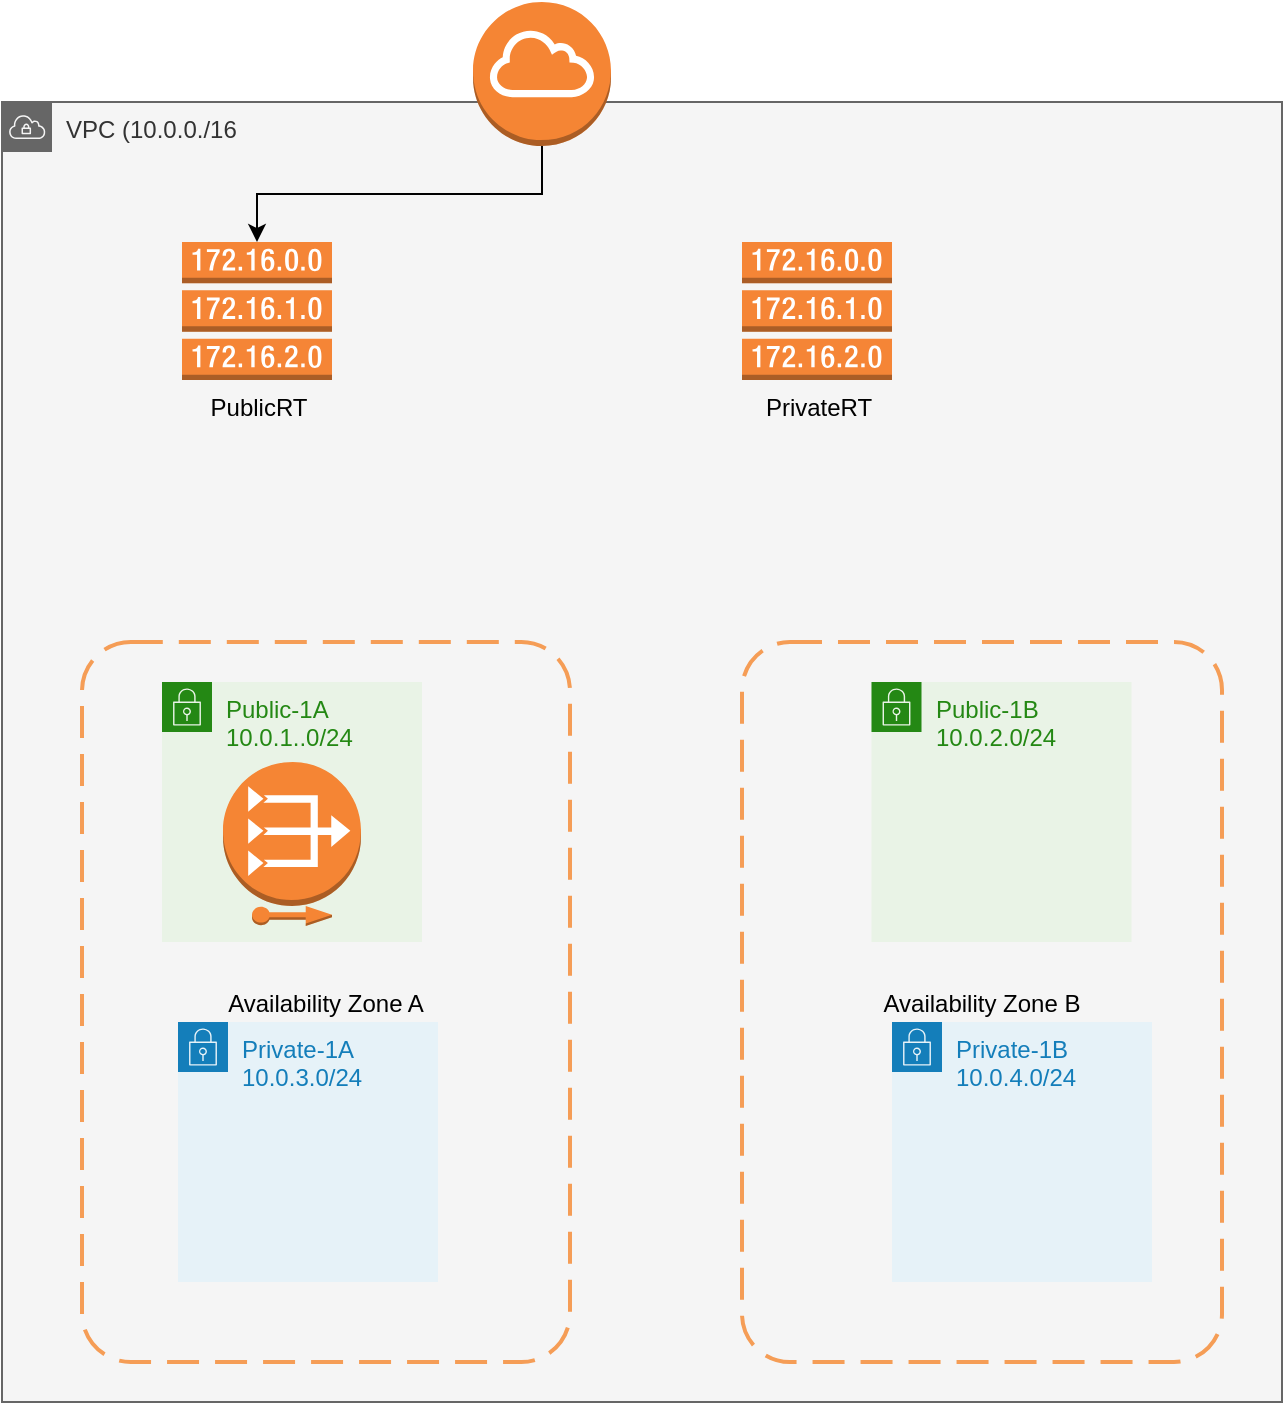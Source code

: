 <mxfile version="20.2.0" type="github"><diagram id="ZY8hVszz2X0-gIm421-Q" name="Page-1"><mxGraphModel dx="1422" dy="794" grid="1" gridSize="10" guides="1" tooltips="1" connect="1" arrows="1" fold="1" page="1" pageScale="1" pageWidth="850" pageHeight="1100" math="0" shadow="0"><root><mxCell id="0"/><mxCell id="1" parent="0"/><mxCell id="GQoJkFNCrAbrMLzoYcHO-8" value="VPC (10.0.0./16" style="sketch=0;outlineConnect=0;html=1;whiteSpace=wrap;fontSize=12;fontStyle=0;shape=mxgraph.aws4.group;grIcon=mxgraph.aws4.group_vpc;verticalAlign=top;align=left;spacingLeft=30;dashed=0;fillColor=#f5f5f5;fontColor=#333333;strokeColor=#666666;" vertex="1" parent="1"><mxGeometry x="120" y="70" width="640" height="650" as="geometry"/></mxCell><mxCell id="GQoJkFNCrAbrMLzoYcHO-23" style="edgeStyle=orthogonalEdgeStyle;rounded=0;orthogonalLoop=1;jettySize=auto;html=1;exitX=0.5;exitY=1;exitDx=0;exitDy=0;exitPerimeter=0;" edge="1" parent="1" source="GQoJkFNCrAbrMLzoYcHO-9" target="GQoJkFNCrAbrMLzoYcHO-11"><mxGeometry relative="1" as="geometry"/></mxCell><mxCell id="GQoJkFNCrAbrMLzoYcHO-9" value="" style="outlineConnect=0;dashed=0;verticalLabelPosition=bottom;verticalAlign=top;align=center;html=1;shape=mxgraph.aws3.internet_gateway;fillColor=#F58534;gradientColor=none;" vertex="1" parent="1"><mxGeometry x="355.5" y="20" width="69" height="72" as="geometry"/></mxCell><mxCell id="GQoJkFNCrAbrMLzoYcHO-11" value="PublicRT" style="outlineConnect=0;dashed=0;verticalLabelPosition=bottom;verticalAlign=top;align=center;html=1;shape=mxgraph.aws3.route_table;fillColor=#F58536;gradientColor=none;" vertex="1" parent="1"><mxGeometry x="210" y="140" width="75" height="69" as="geometry"/></mxCell><mxCell id="GQoJkFNCrAbrMLzoYcHO-12" value="PrivateRT" style="outlineConnect=0;dashed=0;verticalLabelPosition=bottom;verticalAlign=top;align=center;html=1;shape=mxgraph.aws3.route_table;fillColor=#F58536;gradientColor=none;" vertex="1" parent="1"><mxGeometry x="490" y="140" width="75" height="69" as="geometry"/></mxCell><mxCell id="GQoJkFNCrAbrMLzoYcHO-26" value="Availability Zone B" style="rounded=1;arcSize=10;dashed=1;strokeColor=#F59D56;fillColor=none;gradientColor=none;dashPattern=8 4;strokeWidth=2;" vertex="1" parent="1"><mxGeometry x="490" y="340" width="240" height="360" as="geometry"/></mxCell><mxCell id="GQoJkFNCrAbrMLzoYcHO-28" value="Availability Zone A" style="rounded=1;arcSize=10;dashed=1;strokeColor=#F59D56;fillColor=none;gradientColor=none;dashPattern=8 4;strokeWidth=2;" vertex="1" parent="1"><mxGeometry x="160" y="340" width="244" height="360" as="geometry"/></mxCell><mxCell id="GQoJkFNCrAbrMLzoYcHO-29" value="Public-1A&lt;br&gt;10.0.1..0/24" style="points=[[0,0],[0.25,0],[0.5,0],[0.75,0],[1,0],[1,0.25],[1,0.5],[1,0.75],[1,1],[0.75,1],[0.5,1],[0.25,1],[0,1],[0,0.75],[0,0.5],[0,0.25]];outlineConnect=0;gradientColor=none;html=1;whiteSpace=wrap;fontSize=12;fontStyle=0;container=1;pointerEvents=0;collapsible=0;recursiveResize=0;shape=mxgraph.aws4.group;grIcon=mxgraph.aws4.group_security_group;grStroke=0;strokeColor=#248814;fillColor=#E9F3E6;verticalAlign=top;align=left;spacingLeft=30;fontColor=#248814;dashed=0;" vertex="1" parent="1"><mxGeometry x="200" y="360" width="130" height="130" as="geometry"/></mxCell><mxCell id="GQoJkFNCrAbrMLzoYcHO-24" value="" style="outlineConnect=0;dashed=0;verticalLabelPosition=bottom;verticalAlign=top;align=center;html=1;shape=mxgraph.aws3.vpc_nat_gateway;fillColor=#F58534;gradientColor=none;" vertex="1" parent="GQoJkFNCrAbrMLzoYcHO-29"><mxGeometry x="30.5" y="40" width="69" height="72" as="geometry"/></mxCell><mxCell id="GQoJkFNCrAbrMLzoYcHO-36" value="" style="outlineConnect=0;dashed=0;verticalLabelPosition=bottom;verticalAlign=top;align=center;html=1;shape=mxgraph.aws3.elastic_ip;fillColor=#F58534;gradientColor=none;" vertex="1" parent="GQoJkFNCrAbrMLzoYcHO-29"><mxGeometry x="45" y="112" width="40" height="10" as="geometry"/></mxCell><mxCell id="GQoJkFNCrAbrMLzoYcHO-30" value="Public-1B&lt;br&gt;10.0.2.0/24" style="points=[[0,0],[0.25,0],[0.5,0],[0.75,0],[1,0],[1,0.25],[1,0.5],[1,0.75],[1,1],[0.75,1],[0.5,1],[0.25,1],[0,1],[0,0.75],[0,0.5],[0,0.25]];outlineConnect=0;gradientColor=none;html=1;whiteSpace=wrap;fontSize=12;fontStyle=0;container=1;pointerEvents=0;collapsible=0;recursiveResize=0;shape=mxgraph.aws4.group;grIcon=mxgraph.aws4.group_security_group;grStroke=0;strokeColor=#248814;fillColor=#E9F3E6;verticalAlign=top;align=left;spacingLeft=30;fontColor=#248814;dashed=0;" vertex="1" parent="1"><mxGeometry x="554.75" y="360" width="130" height="130" as="geometry"/></mxCell><mxCell id="GQoJkFNCrAbrMLzoYcHO-33" value="Private-1A&lt;br&gt;10.0.3.0/24" style="points=[[0,0],[0.25,0],[0.5,0],[0.75,0],[1,0],[1,0.25],[1,0.5],[1,0.75],[1,1],[0.75,1],[0.5,1],[0.25,1],[0,1],[0,0.75],[0,0.5],[0,0.25]];outlineConnect=0;gradientColor=none;html=1;whiteSpace=wrap;fontSize=12;fontStyle=0;container=1;pointerEvents=0;collapsible=0;recursiveResize=0;shape=mxgraph.aws4.group;grIcon=mxgraph.aws4.group_security_group;grStroke=0;strokeColor=#147EBA;fillColor=#E6F2F8;verticalAlign=top;align=left;spacingLeft=30;fontColor=#147EBA;dashed=0;" vertex="1" parent="1"><mxGeometry x="208" y="530" width="130" height="130" as="geometry"/></mxCell><mxCell id="GQoJkFNCrAbrMLzoYcHO-34" value="Private-1B&lt;br&gt;10.0.4.0/24" style="points=[[0,0],[0.25,0],[0.5,0],[0.75,0],[1,0],[1,0.25],[1,0.5],[1,0.75],[1,1],[0.75,1],[0.5,1],[0.25,1],[0,1],[0,0.75],[0,0.5],[0,0.25]];outlineConnect=0;gradientColor=none;html=1;whiteSpace=wrap;fontSize=12;fontStyle=0;container=1;pointerEvents=0;collapsible=0;recursiveResize=0;shape=mxgraph.aws4.group;grIcon=mxgraph.aws4.group_security_group;grStroke=0;strokeColor=#147EBA;fillColor=#E6F2F8;verticalAlign=top;align=left;spacingLeft=30;fontColor=#147EBA;dashed=0;" vertex="1" parent="1"><mxGeometry x="565" y="530" width="130" height="130" as="geometry"/></mxCell></root></mxGraphModel></diagram></mxfile>